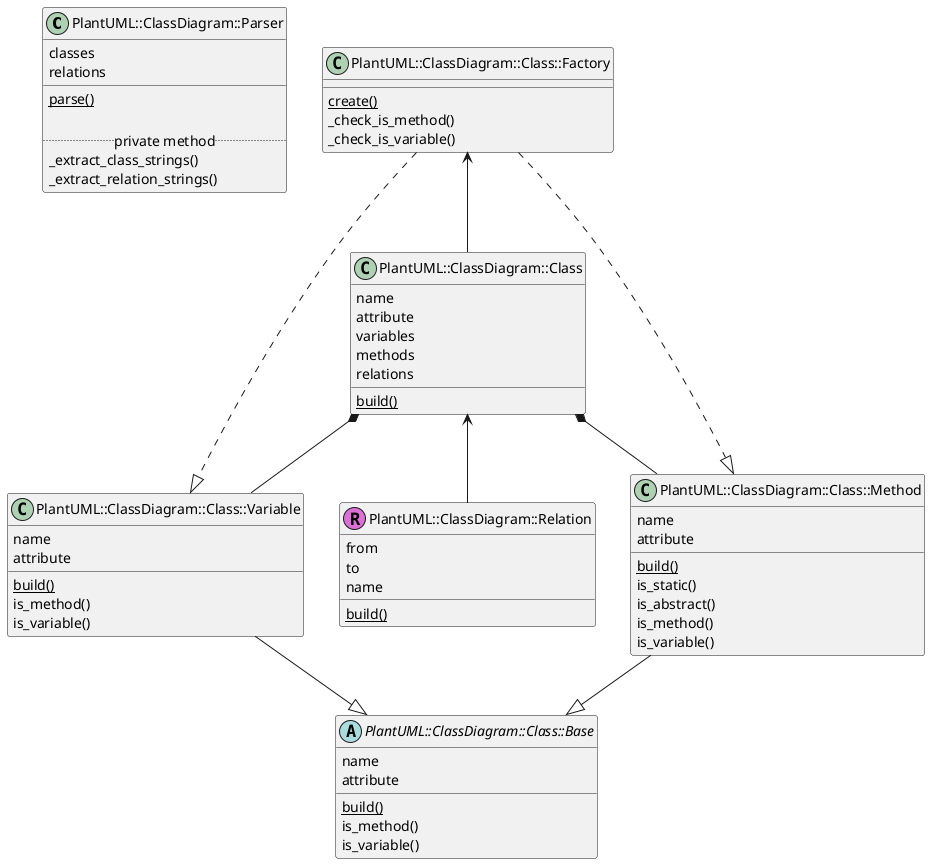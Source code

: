 @startuml

/'
class Main {
  run()
}
'/

/' クラスと関係の文字列を抽出。PlantUML::ClassDiagram::Classに渡してオブジェクトをもらう '/
/' relationはこの中でビルドしてPlantUML::ClassDiagram::Classに渡す'/
class PlantUML::ClassDiagram::Parser {
  classes
  relations
  ____
  {static} parse()

  .. private method ..
  _extract_class_strings()
  _extract_relation_strings()
}

/'クラス全体の文字列と、Relationオブジェクト全てをもらってクラスを組み立てる'/
class PlantUML::ClassDiagram::Class {
  name
  attribute
  variables
  methods
  relations
  {static} build()
}

class PlantUML::ClassDiagram::Class::Factory {
  {static} create()
  _check_is_method()
  _check_is_variable()
}

abstract class PlantUML::ClassDiagram::Class::Base {
  name
  attribute
  {static} build()
  is_method()
  is_variable()
}

class PlantUML::ClassDiagram::Class::Variable {
  name
  attribute
  {static} build()
  is_method()
  is_variable()
}

class PlantUML::ClassDiagram::Class::Method {
  name
  attribute
  {static} build()
  'check method'
  is_static()
  is_abstract()
  is_method()
  is_variable()
}

class PlantUML::ClassDiagram::Relation << (R,orchid) >> {
  from
  to
  name
  {static} build()
}

PlantUML::ClassDiagram::Class *-- PlantUML::ClassDiagram::Class::Variable
PlantUML::ClassDiagram::Class *-- PlantUML::ClassDiagram::Class::Method
PlantUML::ClassDiagram::Class <-- PlantUML::ClassDiagram::Relation
PlantUML::ClassDiagram::Class::Factory <-- PlantUML::ClassDiagram::Class
PlantUML::ClassDiagram::Class::Factory ..|> PlantUML::ClassDiagram::Class::Variable
PlantUML::ClassDiagram::Class::Factory ..|> PlantUML::ClassDiagram::Class::Method
PlantUML::ClassDiagram::Class::Variable -down-|> PlantUML::ClassDiagram::Class::Base
PlantUML::ClassDiagram::Class::Method -down-|> PlantUML::ClassDiagram::Class::Base

@enduml

